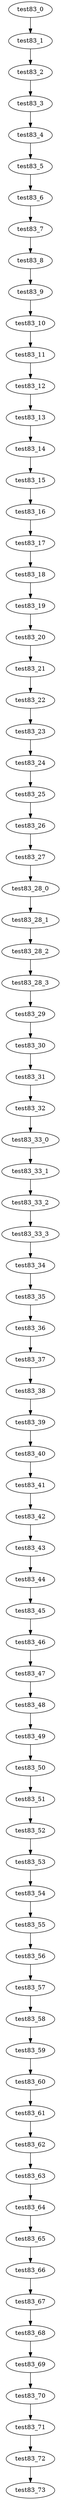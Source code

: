 digraph G {
test83_0->test83_1;
test83_1->test83_2;
test83_2->test83_3;
test83_3->test83_4;
test83_4->test83_5;
test83_5->test83_6;
test83_6->test83_7;
test83_7->test83_8;
test83_8->test83_9;
test83_9->test83_10;
test83_10->test83_11;
test83_11->test83_12;
test83_12->test83_13;
test83_13->test83_14;
test83_14->test83_15;
test83_15->test83_16;
test83_16->test83_17;
test83_17->test83_18;
test83_18->test83_19;
test83_19->test83_20;
test83_20->test83_21;
test83_21->test83_22;
test83_22->test83_23;
test83_23->test83_24;
test83_24->test83_25;
test83_25->test83_26;
test83_26->test83_27;
test83_27->test83_28_0;
test83_28_0->test83_28_1;
test83_28_1->test83_28_2;
test83_28_2->test83_28_3;
test83_28_3->test83_29;
test83_29->test83_30;
test83_30->test83_31;
test83_31->test83_32;
test83_32->test83_33_0;
test83_33_0->test83_33_1;
test83_33_1->test83_33_2;
test83_33_2->test83_33_3;
test83_33_3->test83_34;
test83_34->test83_35;
test83_35->test83_36;
test83_36->test83_37;
test83_37->test83_38;
test83_38->test83_39;
test83_39->test83_40;
test83_40->test83_41;
test83_41->test83_42;
test83_42->test83_43;
test83_43->test83_44;
test83_44->test83_45;
test83_45->test83_46;
test83_46->test83_47;
test83_47->test83_48;
test83_48->test83_49;
test83_49->test83_50;
test83_50->test83_51;
test83_51->test83_52;
test83_52->test83_53;
test83_53->test83_54;
test83_54->test83_55;
test83_55->test83_56;
test83_56->test83_57;
test83_57->test83_58;
test83_58->test83_59;
test83_59->test83_60;
test83_60->test83_61;
test83_61->test83_62;
test83_62->test83_63;
test83_63->test83_64;
test83_64->test83_65;
test83_65->test83_66;
test83_66->test83_67;
test83_67->test83_68;
test83_68->test83_69;
test83_69->test83_70;
test83_70->test83_71;
test83_71->test83_72;
test83_72->test83_73;

}
